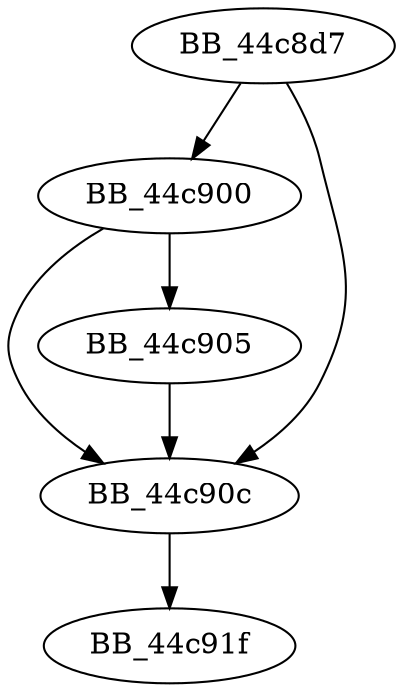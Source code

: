 DiGraph sub_44C8D7{
BB_44c8d7->BB_44c900
BB_44c8d7->BB_44c90c
BB_44c900->BB_44c905
BB_44c900->BB_44c90c
BB_44c905->BB_44c90c
BB_44c90c->BB_44c91f
}
